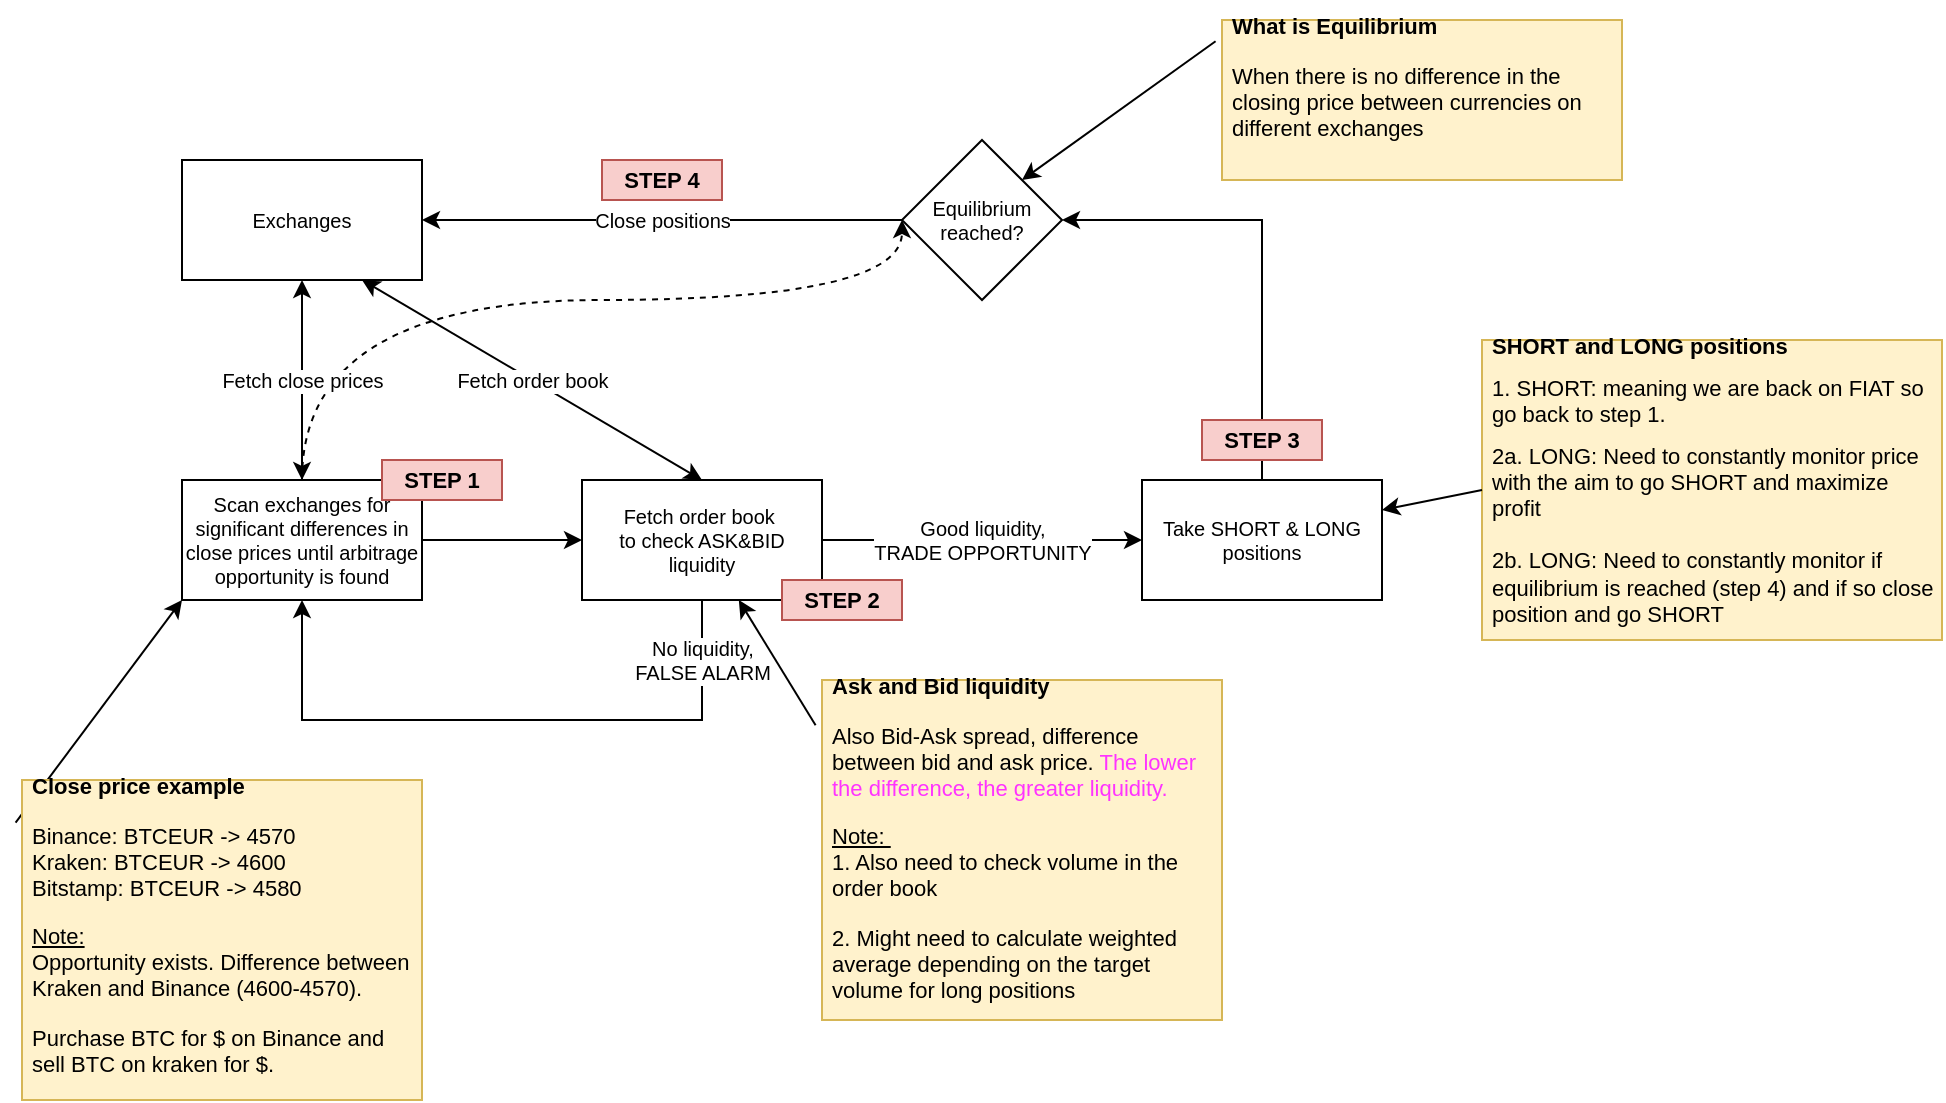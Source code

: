 <mxfile version="12.7.9" type="device"><diagram name="Page-1" id="9f46799a-70d6-7492-0946-bef42562c5a5"><mxGraphModel dx="1355" dy="712" grid="1" gridSize="10" guides="1" tooltips="1" connect="1" arrows="1" fold="1" page="1" pageScale="1" pageWidth="1100" pageHeight="850" background="#ffffff" math="0" shadow="0"><root><mxCell id="0"/><mxCell id="1" parent="0"/><mxCell id="_iUzN-nOQM6Kh8kOJZCU-1" value="Exchanges" style="rounded=0;whiteSpace=wrap;html=1;fontSize=10;" parent="1" vertex="1"><mxGeometry x="120" y="160" width="120" height="60" as="geometry"/></mxCell><mxCell id="_iUzN-nOQM6Kh8kOJZCU-4" value="" style="edgeStyle=orthogonalEdgeStyle;rounded=0;orthogonalLoop=1;jettySize=auto;html=1;fontSize=10;entryX=0;entryY=0.5;entryDx=0;entryDy=0;" parent="1" source="_iUzN-nOQM6Kh8kOJZCU-2" target="_iUzN-nOQM6Kh8kOJZCU-8" edge="1"><mxGeometry relative="1" as="geometry"><mxPoint x="300" y="350" as="targetPoint"/></mxGeometry></mxCell><mxCell id="PuKSXtZuMln2vfTCr5Lp-17" style="edgeStyle=orthogonalEdgeStyle;rounded=0;orthogonalLoop=1;jettySize=auto;html=1;exitX=0.5;exitY=0;exitDx=0;exitDy=0;fontSize=11;curved=1;entryX=0;entryY=0.5;entryDx=0;entryDy=0;comic=0;dashed=1;" edge="1" parent="1" source="_iUzN-nOQM6Kh8kOJZCU-2" target="_iUzN-nOQM6Kh8kOJZCU-19"><mxGeometry relative="1" as="geometry"><mxPoint x="480" y="190" as="targetPoint"/><Array as="points"><mxPoint x="180" y="230"/><mxPoint x="480" y="230"/></Array></mxGeometry></mxCell><mxCell id="_iUzN-nOQM6Kh8kOJZCU-2" value="Scan exchanges for significant differences in close prices until arbitrage opportunity is found" style="rounded=0;whiteSpace=wrap;html=1;fontSize=10;" parent="1" vertex="1"><mxGeometry x="120" y="320" width="120" height="60" as="geometry"/></mxCell><mxCell id="_iUzN-nOQM6Kh8kOJZCU-12" value="Good liquidity,&lt;br&gt;TRADE OPPORTUNITY" style="edgeStyle=orthogonalEdgeStyle;rounded=0;orthogonalLoop=1;jettySize=auto;html=1;fontSize=10;" parent="1" source="_iUzN-nOQM6Kh8kOJZCU-8" target="_iUzN-nOQM6Kh8kOJZCU-17" edge="1"><mxGeometry relative="1" as="geometry"><mxPoint x="590" y="350" as="targetPoint"/></mxGeometry></mxCell><mxCell id="_iUzN-nOQM6Kh8kOJZCU-8" value="Fetch order book&amp;nbsp;&lt;br style=&quot;font-size: 10px&quot;&gt;to check ASK&amp;amp;BID liquidity" style="rounded=0;whiteSpace=wrap;html=1;fontSize=10;" parent="1" vertex="1"><mxGeometry x="320" y="320" width="120" height="60" as="geometry"/></mxCell><mxCell id="_iUzN-nOQM6Kh8kOJZCU-13" style="edgeStyle=orthogonalEdgeStyle;rounded=0;orthogonalLoop=1;jettySize=auto;html=1;entryX=0.5;entryY=1;entryDx=0;entryDy=0;fontSize=10;exitX=0.5;exitY=1;exitDx=0;exitDy=0;" parent="1" source="_iUzN-nOQM6Kh8kOJZCU-8" target="_iUzN-nOQM6Kh8kOJZCU-2" edge="1"><mxGeometry relative="1" as="geometry"><Array as="points"><mxPoint x="380" y="440"/><mxPoint x="180" y="440"/></Array></mxGeometry></mxCell><mxCell id="_iUzN-nOQM6Kh8kOJZCU-14" value="No liquidity, &lt;br&gt;FALSE ALARM" style="text;html=1;align=center;verticalAlign=middle;resizable=0;points=[];labelBackgroundColor=#ffffff;fontSize=10;" parent="_iUzN-nOQM6Kh8kOJZCU-13" vertex="1" connectable="0"><mxGeometry x="-0.254" y="3" relative="1" as="geometry"><mxPoint x="59.31" y="-33" as="offset"/></mxGeometry></mxCell><mxCell id="_iUzN-nOQM6Kh8kOJZCU-15" value="Fetch close prices" style="endArrow=classic;startArrow=classic;html=1;exitX=0.5;exitY=0;exitDx=0;exitDy=0;entryX=0.5;entryY=1;entryDx=0;entryDy=0;fontSize=10;" parent="1" source="_iUzN-nOQM6Kh8kOJZCU-2" target="_iUzN-nOQM6Kh8kOJZCU-1" edge="1"><mxGeometry width="50" height="50" relative="1" as="geometry"><mxPoint x="155" y="290" as="sourcePoint"/><mxPoint x="180" y="230" as="targetPoint"/></mxGeometry></mxCell><mxCell id="_iUzN-nOQM6Kh8kOJZCU-16" value="Fetch order book" style="endArrow=classic;startArrow=classic;html=1;exitX=0.5;exitY=0;exitDx=0;exitDy=0;entryX=0.75;entryY=1;entryDx=0;entryDy=0;fontSize=10;" parent="1" source="_iUzN-nOQM6Kh8kOJZCU-8" target="_iUzN-nOQM6Kh8kOJZCU-1" edge="1"><mxGeometry width="50" height="50" relative="1" as="geometry"><mxPoint x="500" y="280" as="sourcePoint"/><mxPoint x="550" y="230" as="targetPoint"/></mxGeometry></mxCell><mxCell id="_iUzN-nOQM6Kh8kOJZCU-26" style="edgeStyle=orthogonalEdgeStyle;rounded=0;orthogonalLoop=1;jettySize=auto;html=1;entryX=1;entryY=0.5;entryDx=0;entryDy=0;fontSize=10;exitX=0.5;exitY=0;exitDx=0;exitDy=0;" parent="1" source="_iUzN-nOQM6Kh8kOJZCU-17" target="_iUzN-nOQM6Kh8kOJZCU-19" edge="1"><mxGeometry relative="1" as="geometry"><Array as="points"><mxPoint x="660" y="190"/></Array></mxGeometry></mxCell><mxCell id="_iUzN-nOQM6Kh8kOJZCU-17" value="Take SHORT &amp;amp; LONG positions" style="rounded=0;whiteSpace=wrap;html=1;fontSize=10;" parent="1" vertex="1"><mxGeometry x="600" y="320" width="120" height="60" as="geometry"/></mxCell><mxCell id="_iUzN-nOQM6Kh8kOJZCU-21" value="Close positions" style="edgeStyle=orthogonalEdgeStyle;rounded=0;orthogonalLoop=1;jettySize=auto;html=1;fontSize=10;" parent="1" source="_iUzN-nOQM6Kh8kOJZCU-19" target="_iUzN-nOQM6Kh8kOJZCU-1" edge="1"><mxGeometry relative="1" as="geometry"/></mxCell><mxCell id="_iUzN-nOQM6Kh8kOJZCU-19" value="Equilibrium reached?" style="rhombus;whiteSpace=wrap;html=1;fontSize=10;" parent="1" vertex="1"><mxGeometry x="480" y="150" width="80" height="80" as="geometry"/></mxCell><mxCell id="PuKSXtZuMln2vfTCr5Lp-1" value="&lt;h1 style=&quot;font-size: 11px&quot;&gt;&lt;font style=&quot;font-size: 11px&quot;&gt;Ask and Bid liquidity&lt;/font&gt;&lt;/h1&gt;&lt;p style=&quot;font-size: 11px&quot;&gt;Also Bid-Ask spread, difference between bid and ask price. &lt;font color=&quot;#ff33ff&quot;&gt;The lower the difference, the greater liquidity.&lt;/font&gt;&lt;/p&gt;&lt;p style=&quot;font-size: 11px&quot;&gt;&lt;u&gt;Note:&amp;nbsp;&lt;br&gt;&lt;/u&gt;&lt;span&gt;1. Also need to check volume in the order book&lt;/span&gt;&lt;/p&gt;&lt;p style=&quot;font-size: 11px&quot;&gt;&lt;span&gt;2. Might need to calculate weighted average depending on the target volume for long positions&lt;/span&gt;&lt;/p&gt;&lt;p style=&quot;font-size: 11px&quot;&gt;&lt;span&gt;&lt;br&gt;&lt;/span&gt;&lt;/p&gt;" style="text;html=1;strokeColor=#d6b656;fillColor=#fff2cc;spacing=5;spacingTop=-20;whiteSpace=wrap;overflow=hidden;rounded=0;fontSize=11;" vertex="1" parent="1"><mxGeometry x="440" y="420" width="200" height="170" as="geometry"/></mxCell><mxCell id="PuKSXtZuMln2vfTCr5Lp-2" value="" style="endArrow=classic;html=1;fontSize=11;exitX=-0.016;exitY=0.133;exitDx=0;exitDy=0;exitPerimeter=0;" edge="1" parent="1" source="PuKSXtZuMln2vfTCr5Lp-1" target="_iUzN-nOQM6Kh8kOJZCU-8"><mxGeometry width="50" height="50" relative="1" as="geometry"><mxPoint x="490" y="400" as="sourcePoint"/><mxPoint x="540" y="350" as="targetPoint"/></mxGeometry></mxCell><mxCell id="PuKSXtZuMln2vfTCr5Lp-3" value="" style="endArrow=classic;html=1;fontSize=11;exitX=-0.016;exitY=0.133;exitDx=0;exitDy=0;exitPerimeter=0;entryX=0;entryY=1;entryDx=0;entryDy=0;" edge="1" source="PuKSXtZuMln2vfTCr5Lp-4" parent="1" target="_iUzN-nOQM6Kh8kOJZCU-2"><mxGeometry width="50" height="50" relative="1" as="geometry"><mxPoint x="650" y="10" as="sourcePoint"/><mxPoint x="510" y="20" as="targetPoint"/></mxGeometry></mxCell><mxCell id="PuKSXtZuMln2vfTCr5Lp-4" value="&lt;h1 style=&quot;font-size: 11px&quot;&gt;&lt;font style=&quot;font-size: 11px&quot;&gt;Close price example&lt;/font&gt;&lt;/h1&gt;&lt;p style=&quot;font-size: 11px&quot;&gt;Binance: BTCEUR -&amp;gt; 4570&lt;br&gt;&lt;span&gt;Kraken: BTCEUR -&amp;gt; 4600&lt;br&gt;Bitstamp: BTCEUR -&amp;gt; 4580&lt;/span&gt;&lt;/p&gt;&lt;p style=&quot;font-size: 11px&quot;&gt;&lt;u&gt;Note:&lt;br&gt;&lt;/u&gt;&lt;span&gt;Opportunity exists. Difference between Kraken and Binance (4600-4570).&amp;nbsp;&lt;/span&gt;&lt;/p&gt;&lt;p style=&quot;font-size: 11px&quot;&gt;&lt;span&gt;Purchase BTC for $ on Binance and sell BTC on kraken for $.&lt;/span&gt;&lt;/p&gt;&lt;p style=&quot;font-size: 11px&quot;&gt;&lt;br&gt;&lt;/p&gt;&lt;p style=&quot;font-size: 11px&quot;&gt;&lt;br&gt;&lt;/p&gt;" style="text;html=1;strokeColor=#d6b656;fillColor=#fff2cc;spacing=5;spacingTop=-20;whiteSpace=wrap;overflow=hidden;rounded=0;fontSize=11;" vertex="1" parent="1"><mxGeometry x="40" y="470" width="200" height="160" as="geometry"/></mxCell><mxCell id="PuKSXtZuMln2vfTCr5Lp-5" value="&lt;h1 style=&quot;font-size: 11px&quot;&gt;What is Equilibrium&amp;nbsp;&lt;/h1&gt;&lt;p style=&quot;font-size: 11px&quot;&gt;When there is no difference in the closing price between currencies on different exchanges&lt;/p&gt;&lt;p style=&quot;font-size: 11px&quot;&gt;&lt;span&gt;&lt;br&gt;&lt;/span&gt;&lt;/p&gt;" style="text;html=1;strokeColor=#d6b656;fillColor=#fff2cc;spacing=5;spacingTop=-20;whiteSpace=wrap;overflow=hidden;rounded=0;fontSize=11;" vertex="1" parent="1"><mxGeometry x="640" y="90" width="200" height="80" as="geometry"/></mxCell><mxCell id="PuKSXtZuMln2vfTCr5Lp-6" value="" style="endArrow=classic;html=1;fontSize=11;exitX=-0.016;exitY=0.133;exitDx=0;exitDy=0;exitPerimeter=0;entryX=1;entryY=0;entryDx=0;entryDy=0;" edge="1" parent="1" source="PuKSXtZuMln2vfTCr5Lp-5" target="_iUzN-nOQM6Kh8kOJZCU-19"><mxGeometry width="50" height="50" relative="1" as="geometry"><mxPoint x="751.6" y="90" as="sourcePoint"/><mxPoint x="520" y="120" as="targetPoint"/></mxGeometry></mxCell><mxCell id="PuKSXtZuMln2vfTCr5Lp-7" value="&lt;h1 style=&quot;font-size: 11px&quot;&gt;&lt;span&gt;SHORT and LONG positions&lt;/span&gt;&lt;/h1&gt;&lt;h1 style=&quot;font-size: 11px&quot;&gt;&lt;span style=&quot;font-weight: 400&quot;&gt;1. SHORT: meaning we are back on FIAT so go back to step 1.&lt;/span&gt;&lt;/h1&gt;&lt;div&gt;&lt;span style=&quot;font-weight: 400&quot;&gt;2a. LONG: Need to constantly monitor price with the aim to go SHORT and maximize profit&amp;nbsp;&lt;/span&gt;&lt;/div&gt;&lt;div&gt;&lt;span style=&quot;font-weight: 400&quot;&gt;&lt;br&gt;&lt;/span&gt;&lt;/div&gt;&lt;div&gt;2b. LONG: Need to constantly monitor if equilibrium is reached (step 4) and if so close position and go SHORT&lt;span style=&quot;font-weight: 400&quot;&gt;&lt;br&gt;&lt;/span&gt;&lt;/div&gt;&lt;p style=&quot;font-size: 11px&quot;&gt;&lt;span&gt;&lt;br&gt;&lt;/span&gt;&lt;/p&gt;" style="text;html=1;strokeColor=#d6b656;fillColor=#fff2cc;spacing=5;spacingTop=-20;whiteSpace=wrap;overflow=hidden;rounded=0;fontSize=11;" vertex="1" parent="1"><mxGeometry x="770" y="250" width="230" height="150" as="geometry"/></mxCell><mxCell id="PuKSXtZuMln2vfTCr5Lp-8" value="" style="endArrow=classic;html=1;fontSize=11;exitX=0;exitY=0.5;exitDx=0;exitDy=0;entryX=1;entryY=0.25;entryDx=0;entryDy=0;" edge="1" parent="1" source="PuKSXtZuMln2vfTCr5Lp-7" target="_iUzN-nOQM6Kh8kOJZCU-17"><mxGeometry width="50" height="50" relative="1" as="geometry"><mxPoint x="881.6" y="250" as="sourcePoint"/><mxPoint x="670" y="330" as="targetPoint"/></mxGeometry></mxCell><mxCell id="PuKSXtZuMln2vfTCr5Lp-9" value="STEP 1" style="text;html=1;strokeColor=#b85450;fillColor=#f8cecc;align=center;verticalAlign=middle;whiteSpace=wrap;rounded=0;fontSize=11;fontStyle=1" vertex="1" parent="1"><mxGeometry x="220" y="310" width="60" height="20" as="geometry"/></mxCell><mxCell id="PuKSXtZuMln2vfTCr5Lp-12" value="STEP 2" style="text;html=1;strokeColor=#b85450;fillColor=#f8cecc;align=center;verticalAlign=middle;whiteSpace=wrap;rounded=0;fontSize=11;fontStyle=1" vertex="1" parent="1"><mxGeometry x="420" y="370" width="60" height="20" as="geometry"/></mxCell><mxCell id="PuKSXtZuMln2vfTCr5Lp-13" value="STEP 3" style="text;html=1;strokeColor=#b85450;fillColor=#f8cecc;align=center;verticalAlign=middle;whiteSpace=wrap;rounded=0;fontSize=11;fontStyle=1" vertex="1" parent="1"><mxGeometry x="630" y="290" width="60" height="20" as="geometry"/></mxCell><mxCell id="PuKSXtZuMln2vfTCr5Lp-18" value="STEP 4" style="text;html=1;strokeColor=#b85450;fillColor=#f8cecc;align=center;verticalAlign=middle;whiteSpace=wrap;rounded=0;fontSize=11;fontStyle=1" vertex="1" parent="1"><mxGeometry x="330" y="160" width="60" height="20" as="geometry"/></mxCell></root></mxGraphModel></diagram></mxfile>